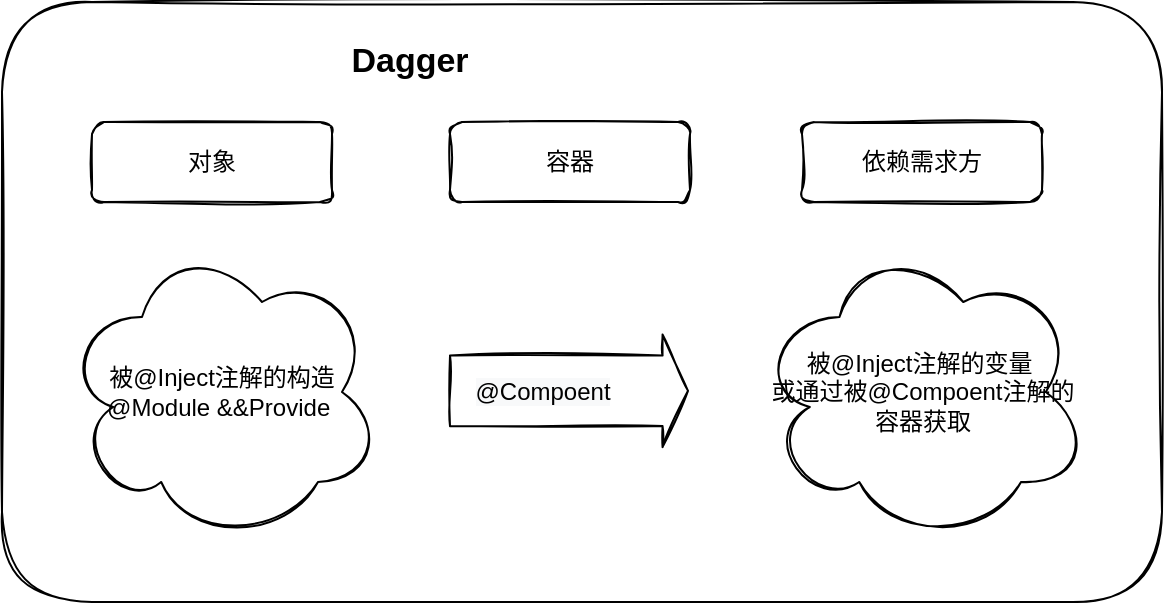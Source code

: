 <mxfile version="14.4.3" type="device"><diagram id="C5RBs43oDa-KdzZeNtuy" name="Page-1"><mxGraphModel dx="652" dy="500" grid="1" gridSize="10" guides="1" tooltips="1" connect="1" arrows="1" fold="1" page="1" pageScale="1" pageWidth="827" pageHeight="1169" math="0" shadow="0"><root><mxCell id="WIyWlLk6GJQsqaUBKTNV-0"/><mxCell id="WIyWlLk6GJQsqaUBKTNV-1" parent="WIyWlLk6GJQsqaUBKTNV-0"/><mxCell id="THo4aGPNxKN21Y-FT_9b-10" value="" style="rounded=1;whiteSpace=wrap;html=1;sketch=1;" vertex="1" parent="WIyWlLk6GJQsqaUBKTNV-1"><mxGeometry x="70" y="120" width="580" height="300" as="geometry"/></mxCell><mxCell id="THo4aGPNxKN21Y-FT_9b-0" value="对象" style="rounded=1;whiteSpace=wrap;html=1;sketch=1;" vertex="1" parent="WIyWlLk6GJQsqaUBKTNV-1"><mxGeometry x="115" y="180" width="120" height="40" as="geometry"/></mxCell><mxCell id="THo4aGPNxKN21Y-FT_9b-1" value="容器" style="rounded=1;whiteSpace=wrap;html=1;sketch=1;" vertex="1" parent="WIyWlLk6GJQsqaUBKTNV-1"><mxGeometry x="294" y="180" width="120" height="40" as="geometry"/></mxCell><mxCell id="THo4aGPNxKN21Y-FT_9b-2" value="依赖需求方" style="rounded=1;whiteSpace=wrap;html=1;sketch=1;" vertex="1" parent="WIyWlLk6GJQsqaUBKTNV-1"><mxGeometry x="470" y="180" width="120" height="40" as="geometry"/></mxCell><mxCell id="THo4aGPNxKN21Y-FT_9b-3" value="被@Inject注解的构造&lt;br&gt;@Module &amp;amp;&amp;amp;Provide&amp;nbsp;" style="ellipse;shape=cloud;whiteSpace=wrap;html=1;rounded=1;sketch=1;" vertex="1" parent="WIyWlLk6GJQsqaUBKTNV-1"><mxGeometry x="100" y="240" width="160" height="150" as="geometry"/></mxCell><mxCell id="THo4aGPNxKN21Y-FT_9b-4" value="" style="shape=flexArrow;endArrow=classic;html=1;width=35.294;endSize=3.906;sketch=1;" edge="1" parent="WIyWlLk6GJQsqaUBKTNV-1"><mxGeometry width="50" height="50" relative="1" as="geometry"><mxPoint x="293.5" y="314.41" as="sourcePoint"/><mxPoint x="413.5" y="314.41" as="targetPoint"/></mxGeometry></mxCell><mxCell id="THo4aGPNxKN21Y-FT_9b-13" value="&lt;span style=&quot;font-size: 12px ; background-color: rgb(248 , 249 , 250)&quot;&gt;@Compoent&lt;/span&gt;" style="edgeLabel;html=1;align=center;verticalAlign=middle;resizable=0;points=[];" vertex="1" connectable="0" parent="THo4aGPNxKN21Y-FT_9b-4"><mxGeometry x="-0.481" y="-1" relative="1" as="geometry"><mxPoint x="15.47" y="-0.41" as="offset"/></mxGeometry></mxCell><mxCell id="THo4aGPNxKN21Y-FT_9b-6" value="被@Inject注解的变量&amp;nbsp;&lt;br&gt;或通过被@Compoent注解的容器获取" style="ellipse;shape=cloud;whiteSpace=wrap;html=1;rounded=1;sketch=1;" vertex="1" parent="WIyWlLk6GJQsqaUBKTNV-1"><mxGeometry x="447.5" y="240" width="165" height="150" as="geometry"/></mxCell><mxCell id="THo4aGPNxKN21Y-FT_9b-15" value="Dagger" style="text;html=1;strokeColor=none;fillColor=none;align=center;verticalAlign=middle;whiteSpace=wrap;rounded=0;sketch=0;fontStyle=1;fontSize=17;" vertex="1" parent="WIyWlLk6GJQsqaUBKTNV-1"><mxGeometry x="254" y="140" width="40" height="20" as="geometry"/></mxCell></root></mxGraphModel></diagram></mxfile>